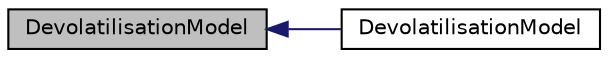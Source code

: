 digraph "DevolatilisationModel"
{
  bgcolor="transparent";
  edge [fontname="Helvetica",fontsize="10",labelfontname="Helvetica",labelfontsize="10"];
  node [fontname="Helvetica",fontsize="10",shape=record];
  rankdir="LR";
  Node1 [label="DevolatilisationModel",height=0.2,width=0.4,color="black", fillcolor="grey75", style="filled", fontcolor="black"];
  Node1 -> Node2 [dir="back",color="midnightblue",fontsize="10",style="solid",fontname="Helvetica"];
  Node2 [label="DevolatilisationModel",height=0.2,width=0.4,color="black",URL="$a00519.html#a0a0450c11aeb486c0184ec5d2b0a058c",tooltip="Construct from dictionary. "];
}
